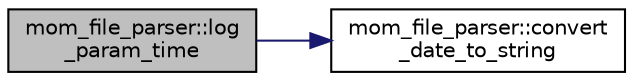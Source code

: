 digraph "mom_file_parser::log_param_time"
{
 // INTERACTIVE_SVG=YES
 // LATEX_PDF_SIZE
  edge [fontname="Helvetica",fontsize="10",labelfontname="Helvetica",labelfontsize="10"];
  node [fontname="Helvetica",fontsize="10",shape=record];
  rankdir="LR";
  Node1 [label="mom_file_parser::log\l_param_time",height=0.2,width=0.4,color="black", fillcolor="grey75", style="filled", fontcolor="black",tooltip="This subroutine writes the value of a time-type parameter to a log file, along with its name and the ..."];
  Node1 -> Node2 [color="midnightblue",fontsize="10",style="solid",fontname="Helvetica"];
  Node2 [label="mom_file_parser::convert\l_date_to_string",height=0.2,width=0.4,color="black", fillcolor="white", style="filled",URL="$namespacemom__file__parser.html#a4e4202d8779a697aff0f521104e38786",tooltip="This function converts a date into a string, valid with ticks and for dates up to year 99,..."];
}
